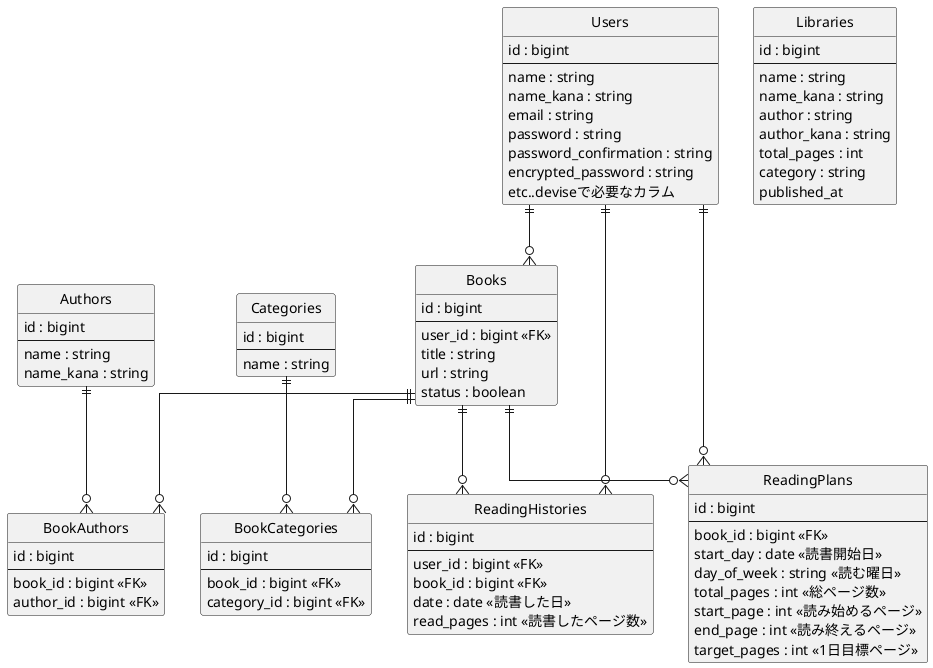 @startuml app_book
' hide the spot
hide circle

' avoid problems with angled crows feet
skinparam linetype ortho

entity "Users" as users {
  id : bigint
  --
  name : string
  name_kana : string
  email : string
  password : string
  password_confirmation : string
  encrypted_password : string
  etc..deviseで必要なカラム
}

entity "Libraries" as libraries {
  id : bigint
  --
  name : string
  name_kana : string
  author : string
  author_kana : string
  total_pages : int
  category : string
  published_at
}

entity "Books" as books {
  id : bigint
  --
  user_id : bigint <<FK>>
  title : string
  url : string
  status : boolean
}


entity "Authors" as authors {
  id : bigint
  --
  name : string
  name_kana : string
}

entity "Categories" as categories {
  id : bigint
  --
  name : string
}

entity "BookAuthors" as books_authors {
  id : bigint
  --
  book_id : bigint <<FK>>
  author_id : bigint <<FK>>
}

entity "BookCategories" as books_categories {
  id : bigint
  --
  book_id : bigint <<FK>>
  category_id : bigint <<FK>>
}

entity "ReadingPlans" as reading_plans {
  id : bigint
  --
  book_id : bigint <<FK>>
  start_day : date <<読書開始日>>
  day_of_week : string <<読む曜日>>
  total_pages : int <<総ページ数>>
  start_page : int <<読み始めるページ>>
  end_page : int <<読み終えるページ>>
  target_pages : int <<1日目標ページ>>
}

entity "ReadingHistories" as logs {
  id : bigint
  --
  user_id : bigint <<FK>>
  book_id : bigint <<FK>>
  date : date <<読書した日>>
  read_pages : int <<読書したページ数>>
}

books ||--o{ reading_plans
users ||--o{ reading_plans
books ||--o{ logs
users ||--o{ logs
users ||--o{ books
books ||--o{ books_authors
authors ||--o{ books_authors
books ||--o{ books_categories
categories ||--o{ books_categories

@enduml
